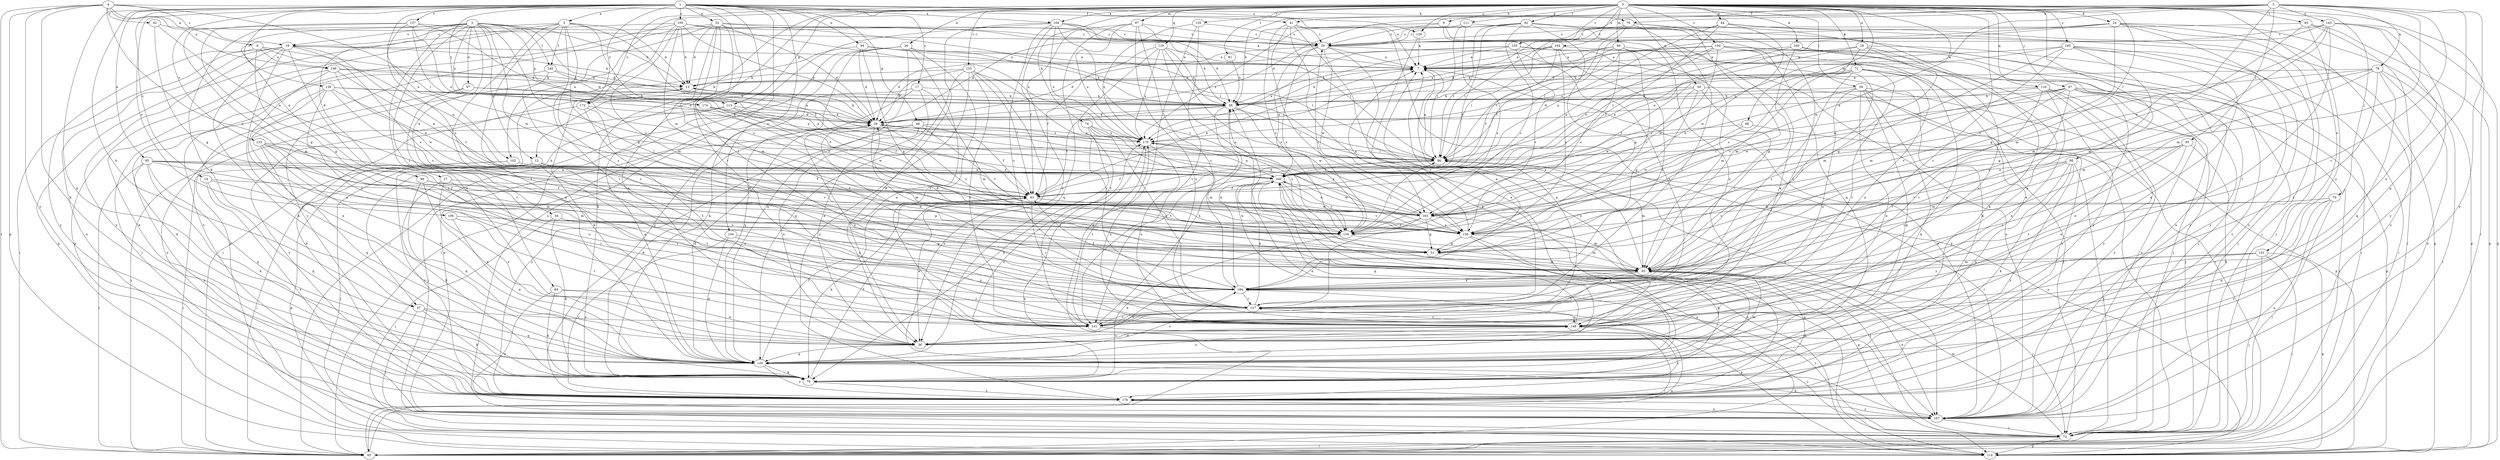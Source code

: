 strict digraph  {
0;
1;
2;
3;
4;
5;
6;
7;
9;
12;
13;
14;
17;
19;
20;
24;
26;
27;
28;
29;
30;
32;
34;
36;
41;
42;
43;
44;
48;
51;
57;
58;
59;
65;
67;
70;
71;
72;
74;
76;
78;
79;
80;
81;
82;
83;
84;
85;
86;
87;
88;
89;
93;
94;
95;
97;
99;
100;
101;
102;
104;
105;
106;
107;
111;
113;
114;
116;
119;
120;
127;
129;
133;
134;
135;
137;
139;
140;
141;
143;
146;
148;
150;
153;
154;
156;
160;
163;
164;
169;
170;
172;
174;
176;
183;
184;
0 -> 9  [label=b];
0 -> 12  [label=b];
0 -> 24  [label=d];
0 -> 26  [label=d];
0 -> 29  [label=e];
0 -> 30  [label=e];
0 -> 44  [label=g];
0 -> 57  [label=h];
0 -> 59  [label=i];
0 -> 65  [label=i];
0 -> 67  [label=j];
0 -> 70  [label=j];
0 -> 71  [label=j];
0 -> 74  [label=k];
0 -> 80  [label=l];
0 -> 81  [label=l];
0 -> 82  [label=l];
0 -> 83  [label=l];
0 -> 87  [label=m];
0 -> 88  [label=m];
0 -> 89  [label=m];
0 -> 93  [label=m];
0 -> 101  [label=o];
0 -> 102  [label=o];
0 -> 111  [label=p];
0 -> 113  [label=p];
0 -> 116  [label=q];
0 -> 119  [label=q];
0 -> 127  [label=r];
0 -> 129  [label=s];
0 -> 135  [label=t];
0 -> 150  [label=v];
0 -> 153  [label=v];
0 -> 154  [label=v];
0 -> 160  [label=w];
0 -> 163  [label=w];
0 -> 164  [label=x];
0 -> 169  [label=x];
0 -> 172  [label=y];
0 -> 183  [label=z];
1 -> 5  [label=a];
1 -> 14  [label=c];
1 -> 17  [label=c];
1 -> 32  [label=e];
1 -> 41  [label=f];
1 -> 48  [label=g];
1 -> 57  [label=h];
1 -> 76  [label=k];
1 -> 94  [label=n];
1 -> 95  [label=n];
1 -> 102  [label=o];
1 -> 104  [label=o];
1 -> 105  [label=o];
1 -> 106  [label=o];
1 -> 107  [label=o];
1 -> 120  [label=q];
1 -> 127  [label=r];
1 -> 129  [label=s];
1 -> 133  [label=s];
1 -> 137  [label=t];
1 -> 139  [label=t];
1 -> 169  [label=x];
1 -> 172  [label=y];
1 -> 174  [label=y];
1 -> 184  [label=z];
2 -> 12  [label=b];
2 -> 13  [label=b];
2 -> 19  [label=c];
2 -> 27  [label=d];
2 -> 28  [label=d];
2 -> 34  [label=e];
2 -> 36  [label=e];
2 -> 57  [label=h];
2 -> 84  [label=l];
2 -> 97  [label=n];
2 -> 99  [label=n];
2 -> 113  [label=p];
2 -> 140  [label=t];
2 -> 156  [label=v];
2 -> 163  [label=w];
2 -> 174  [label=y];
3 -> 28  [label=d];
3 -> 41  [label=f];
3 -> 58  [label=h];
3 -> 76  [label=k];
3 -> 78  [label=k];
3 -> 85  [label=l];
3 -> 93  [label=m];
3 -> 100  [label=n];
3 -> 120  [label=q];
3 -> 127  [label=r];
3 -> 143  [label=u];
3 -> 163  [label=w];
3 -> 170  [label=x];
3 -> 176  [label=y];
4 -> 6  [label=a];
4 -> 7  [label=a];
4 -> 19  [label=c];
4 -> 42  [label=f];
4 -> 65  [label=i];
4 -> 79  [label=k];
4 -> 86  [label=l];
4 -> 114  [label=p];
4 -> 134  [label=s];
4 -> 146  [label=u];
4 -> 176  [label=y];
5 -> 13  [label=b];
5 -> 19  [label=c];
5 -> 43  [label=f];
5 -> 51  [label=g];
5 -> 100  [label=n];
5 -> 114  [label=p];
5 -> 120  [label=q];
5 -> 140  [label=t];
5 -> 141  [label=t];
5 -> 184  [label=z];
6 -> 51  [label=g];
6 -> 58  [label=h];
6 -> 100  [label=n];
6 -> 146  [label=u];
6 -> 176  [label=y];
7 -> 13  [label=b];
7 -> 58  [label=h];
7 -> 107  [label=o];
9 -> 20  [label=c];
9 -> 141  [label=t];
9 -> 148  [label=u];
9 -> 170  [label=x];
12 -> 65  [label=i];
12 -> 72  [label=j];
12 -> 100  [label=n];
12 -> 141  [label=t];
12 -> 148  [label=u];
12 -> 176  [label=y];
13 -> 58  [label=h];
13 -> 100  [label=n];
14 -> 43  [label=f];
14 -> 120  [label=q];
14 -> 127  [label=r];
14 -> 176  [label=y];
17 -> 36  [label=e];
17 -> 58  [label=h];
17 -> 93  [label=m];
17 -> 107  [label=o];
17 -> 120  [label=q];
19 -> 7  [label=a];
19 -> 13  [label=b];
19 -> 65  [label=i];
19 -> 79  [label=k];
19 -> 107  [label=o];
19 -> 120  [label=q];
19 -> 134  [label=s];
19 -> 141  [label=t];
19 -> 156  [label=v];
19 -> 176  [label=y];
20 -> 7  [label=a];
20 -> 28  [label=d];
20 -> 36  [label=e];
20 -> 100  [label=n];
20 -> 107  [label=o];
20 -> 134  [label=s];
20 -> 163  [label=w];
24 -> 20  [label=c];
24 -> 51  [label=g];
24 -> 65  [label=i];
24 -> 72  [label=j];
24 -> 86  [label=l];
24 -> 100  [label=n];
24 -> 107  [label=o];
24 -> 114  [label=p];
26 -> 7  [label=a];
26 -> 36  [label=e];
26 -> 65  [label=i];
26 -> 79  [label=k];
26 -> 120  [label=q];
26 -> 141  [label=t];
26 -> 176  [label=y];
27 -> 36  [label=e];
27 -> 43  [label=f];
27 -> 79  [label=k];
27 -> 127  [label=r];
28 -> 13  [label=b];
28 -> 86  [label=l];
28 -> 93  [label=m];
28 -> 134  [label=s];
28 -> 148  [label=u];
28 -> 170  [label=x];
29 -> 7  [label=a];
29 -> 93  [label=m];
29 -> 100  [label=n];
29 -> 107  [label=o];
29 -> 134  [label=s];
29 -> 148  [label=u];
30 -> 28  [label=d];
30 -> 51  [label=g];
30 -> 58  [label=h];
30 -> 163  [label=w];
30 -> 176  [label=y];
30 -> 184  [label=z];
32 -> 13  [label=b];
32 -> 20  [label=c];
32 -> 28  [label=d];
32 -> 36  [label=e];
32 -> 79  [label=k];
32 -> 86  [label=l];
32 -> 93  [label=m];
32 -> 114  [label=p];
32 -> 134  [label=s];
32 -> 176  [label=y];
34 -> 72  [label=j];
34 -> 79  [label=k];
34 -> 156  [label=v];
34 -> 184  [label=z];
36 -> 120  [label=q];
36 -> 148  [label=u];
41 -> 20  [label=c];
41 -> 79  [label=k];
41 -> 114  [label=p];
41 -> 134  [label=s];
41 -> 156  [label=v];
41 -> 176  [label=y];
42 -> 20  [label=c];
42 -> 51  [label=g];
42 -> 100  [label=n];
43 -> 7  [label=a];
43 -> 36  [label=e];
43 -> 79  [label=k];
43 -> 127  [label=r];
43 -> 156  [label=v];
43 -> 163  [label=w];
44 -> 20  [label=c];
44 -> 43  [label=f];
44 -> 72  [label=j];
44 -> 100  [label=n];
44 -> 114  [label=p];
44 -> 163  [label=w];
48 -> 36  [label=e];
48 -> 43  [label=f];
48 -> 72  [label=j];
48 -> 156  [label=v];
48 -> 170  [label=x];
48 -> 176  [label=y];
51 -> 28  [label=d];
51 -> 93  [label=m];
57 -> 72  [label=j];
57 -> 79  [label=k];
57 -> 120  [label=q];
57 -> 148  [label=u];
58 -> 28  [label=d];
58 -> 43  [label=f];
58 -> 107  [label=o];
58 -> 141  [label=t];
58 -> 163  [label=w];
59 -> 36  [label=e];
59 -> 58  [label=h];
59 -> 72  [label=j];
59 -> 79  [label=k];
59 -> 100  [label=n];
59 -> 114  [label=p];
59 -> 120  [label=q];
59 -> 148  [label=u];
65 -> 100  [label=n];
65 -> 148  [label=u];
65 -> 170  [label=x];
67 -> 36  [label=e];
67 -> 58  [label=h];
67 -> 65  [label=i];
67 -> 100  [label=n];
67 -> 107  [label=o];
67 -> 114  [label=p];
67 -> 127  [label=r];
67 -> 156  [label=v];
67 -> 163  [label=w];
70 -> 72  [label=j];
70 -> 107  [label=o];
70 -> 120  [label=q];
70 -> 156  [label=v];
70 -> 163  [label=w];
70 -> 176  [label=y];
71 -> 13  [label=b];
71 -> 43  [label=f];
71 -> 65  [label=i];
71 -> 72  [label=j];
71 -> 141  [label=t];
71 -> 148  [label=u];
71 -> 156  [label=v];
71 -> 184  [label=z];
72 -> 65  [label=i];
72 -> 93  [label=m];
72 -> 114  [label=p];
72 -> 184  [label=z];
74 -> 79  [label=k];
74 -> 93  [label=m];
74 -> 127  [label=r];
74 -> 134  [label=s];
74 -> 170  [label=x];
76 -> 20  [label=c];
76 -> 43  [label=f];
76 -> 86  [label=l];
76 -> 93  [label=m];
76 -> 127  [label=r];
76 -> 141  [label=t];
78 -> 13  [label=b];
78 -> 51  [label=g];
78 -> 65  [label=i];
78 -> 86  [label=l];
78 -> 93  [label=m];
78 -> 107  [label=o];
78 -> 120  [label=q];
78 -> 141  [label=t];
79 -> 28  [label=d];
79 -> 43  [label=f];
79 -> 170  [label=x];
79 -> 176  [label=y];
80 -> 72  [label=j];
80 -> 79  [label=k];
80 -> 100  [label=n];
80 -> 120  [label=q];
80 -> 156  [label=v];
80 -> 176  [label=y];
80 -> 184  [label=z];
81 -> 58  [label=h];
82 -> 20  [label=c];
82 -> 28  [label=d];
82 -> 36  [label=e];
82 -> 43  [label=f];
82 -> 51  [label=g];
82 -> 79  [label=k];
82 -> 86  [label=l];
82 -> 120  [label=q];
82 -> 134  [label=s];
83 -> 20  [label=c];
83 -> 93  [label=m];
83 -> 107  [label=o];
83 -> 114  [label=p];
83 -> 148  [label=u];
84 -> 36  [label=e];
84 -> 79  [label=k];
84 -> 107  [label=o];
84 -> 127  [label=r];
85 -> 79  [label=k];
85 -> 86  [label=l];
85 -> 93  [label=m];
85 -> 127  [label=r];
85 -> 141  [label=t];
85 -> 148  [label=u];
86 -> 7  [label=a];
86 -> 43  [label=f];
86 -> 93  [label=m];
86 -> 100  [label=n];
87 -> 20  [label=c];
87 -> 36  [label=e];
87 -> 86  [label=l];
87 -> 120  [label=q];
87 -> 148  [label=u];
87 -> 170  [label=x];
87 -> 184  [label=z];
88 -> 72  [label=j];
88 -> 163  [label=w];
88 -> 170  [label=x];
89 -> 7  [label=a];
89 -> 36  [label=e];
89 -> 58  [label=h];
89 -> 86  [label=l];
89 -> 93  [label=m];
89 -> 134  [label=s];
89 -> 156  [label=v];
93 -> 7  [label=a];
93 -> 72  [label=j];
93 -> 107  [label=o];
93 -> 141  [label=t];
93 -> 184  [label=z];
94 -> 7  [label=a];
94 -> 28  [label=d];
94 -> 51  [label=g];
94 -> 58  [label=h];
94 -> 65  [label=i];
94 -> 86  [label=l];
95 -> 43  [label=f];
95 -> 65  [label=i];
95 -> 79  [label=k];
95 -> 93  [label=m];
95 -> 100  [label=n];
95 -> 120  [label=q];
95 -> 156  [label=v];
95 -> 176  [label=y];
97 -> 43  [label=f];
97 -> 58  [label=h];
97 -> 107  [label=o];
97 -> 127  [label=r];
99 -> 36  [label=e];
99 -> 43  [label=f];
99 -> 51  [label=g];
99 -> 120  [label=q];
100 -> 43  [label=f];
100 -> 79  [label=k];
100 -> 114  [label=p];
100 -> 120  [label=q];
100 -> 156  [label=v];
100 -> 163  [label=w];
101 -> 65  [label=i];
101 -> 72  [label=j];
101 -> 93  [label=m];
101 -> 114  [label=p];
101 -> 148  [label=u];
101 -> 184  [label=z];
102 -> 65  [label=i];
102 -> 100  [label=n];
102 -> 114  [label=p];
104 -> 51  [label=g];
104 -> 120  [label=q];
104 -> 148  [label=u];
104 -> 176  [label=y];
105 -> 13  [label=b];
105 -> 20  [label=c];
105 -> 28  [label=d];
105 -> 58  [label=h];
105 -> 93  [label=m];
105 -> 107  [label=o];
105 -> 114  [label=p];
105 -> 141  [label=t];
105 -> 163  [label=w];
105 -> 170  [label=x];
106 -> 120  [label=q];
106 -> 134  [label=s];
106 -> 141  [label=t];
107 -> 72  [label=j];
107 -> 86  [label=l];
107 -> 120  [label=q];
107 -> 176  [label=y];
111 -> 20  [label=c];
111 -> 86  [label=l];
111 -> 107  [label=o];
111 -> 134  [label=s];
113 -> 28  [label=d];
113 -> 43  [label=f];
113 -> 65  [label=i];
113 -> 120  [label=q];
113 -> 163  [label=w];
114 -> 100  [label=n];
116 -> 28  [label=d];
116 -> 36  [label=e];
116 -> 58  [label=h];
116 -> 72  [label=j];
116 -> 107  [label=o];
116 -> 141  [label=t];
116 -> 176  [label=y];
119 -> 7  [label=a];
119 -> 43  [label=f];
119 -> 58  [label=h];
119 -> 134  [label=s];
119 -> 141  [label=t];
119 -> 156  [label=v];
119 -> 170  [label=x];
120 -> 13  [label=b];
120 -> 28  [label=d];
120 -> 43  [label=f];
120 -> 79  [label=k];
120 -> 93  [label=m];
120 -> 100  [label=n];
120 -> 148  [label=u];
120 -> 176  [label=y];
120 -> 184  [label=z];
127 -> 100  [label=n];
127 -> 141  [label=t];
127 -> 148  [label=u];
129 -> 7  [label=a];
129 -> 127  [label=r];
133 -> 36  [label=e];
133 -> 86  [label=l];
133 -> 93  [label=m];
133 -> 120  [label=q];
133 -> 134  [label=s];
133 -> 148  [label=u];
134 -> 20  [label=c];
134 -> 79  [label=k];
134 -> 86  [label=l];
134 -> 93  [label=m];
135 -> 20  [label=c];
135 -> 107  [label=o];
135 -> 141  [label=t];
135 -> 170  [label=x];
137 -> 20  [label=c];
137 -> 28  [label=d];
137 -> 51  [label=g];
137 -> 86  [label=l];
137 -> 93  [label=m];
137 -> 134  [label=s];
137 -> 170  [label=x];
139 -> 28  [label=d];
139 -> 36  [label=e];
139 -> 58  [label=h];
139 -> 79  [label=k];
139 -> 100  [label=n];
139 -> 134  [label=s];
139 -> 184  [label=z];
140 -> 13  [label=b];
140 -> 72  [label=j];
140 -> 100  [label=n];
140 -> 184  [label=z];
141 -> 7  [label=a];
141 -> 58  [label=h];
141 -> 65  [label=i];
141 -> 72  [label=j];
143 -> 20  [label=c];
143 -> 28  [label=d];
143 -> 93  [label=m];
143 -> 114  [label=p];
143 -> 134  [label=s];
143 -> 141  [label=t];
143 -> 148  [label=u];
143 -> 176  [label=y];
146 -> 13  [label=b];
146 -> 58  [label=h];
146 -> 79  [label=k];
146 -> 100  [label=n];
146 -> 148  [label=u];
146 -> 163  [label=w];
148 -> 36  [label=e];
148 -> 58  [label=h];
148 -> 127  [label=r];
148 -> 170  [label=x];
148 -> 176  [label=y];
150 -> 7  [label=a];
150 -> 28  [label=d];
150 -> 72  [label=j];
150 -> 79  [label=k];
150 -> 156  [label=v];
150 -> 170  [label=x];
153 -> 13  [label=b];
153 -> 28  [label=d];
153 -> 43  [label=f];
153 -> 107  [label=o];
153 -> 120  [label=q];
153 -> 127  [label=r];
153 -> 141  [label=t];
153 -> 176  [label=y];
154 -> 7  [label=a];
154 -> 36  [label=e];
154 -> 58  [label=h];
154 -> 72  [label=j];
154 -> 100  [label=n];
154 -> 163  [label=w];
154 -> 170  [label=x];
154 -> 176  [label=y];
154 -> 184  [label=z];
156 -> 7  [label=a];
156 -> 51  [label=g];
156 -> 72  [label=j];
156 -> 79  [label=k];
156 -> 114  [label=p];
160 -> 7  [label=a];
160 -> 51  [label=g];
160 -> 65  [label=i];
160 -> 100  [label=n];
160 -> 148  [label=u];
163 -> 28  [label=d];
163 -> 51  [label=g];
163 -> 93  [label=m];
163 -> 100  [label=n];
163 -> 127  [label=r];
163 -> 134  [label=s];
163 -> 156  [label=v];
163 -> 170  [label=x];
164 -> 7  [label=a];
164 -> 43  [label=f];
164 -> 58  [label=h];
164 -> 86  [label=l];
164 -> 156  [label=v];
164 -> 176  [label=y];
164 -> 184  [label=z];
169 -> 7  [label=a];
169 -> 20  [label=c];
169 -> 36  [label=e];
169 -> 43  [label=f];
169 -> 58  [label=h];
169 -> 65  [label=i];
169 -> 156  [label=v];
169 -> 170  [label=x];
169 -> 184  [label=z];
170 -> 86  [label=l];
170 -> 100  [label=n];
170 -> 141  [label=t];
170 -> 148  [label=u];
172 -> 28  [label=d];
172 -> 93  [label=m];
172 -> 141  [label=t];
172 -> 176  [label=y];
174 -> 28  [label=d];
174 -> 43  [label=f];
174 -> 170  [label=x];
176 -> 13  [label=b];
176 -> 93  [label=m];
176 -> 107  [label=o];
183 -> 7  [label=a];
183 -> 36  [label=e];
183 -> 51  [label=g];
183 -> 65  [label=i];
183 -> 86  [label=l];
183 -> 93  [label=m];
183 -> 176  [label=y];
183 -> 184  [label=z];
184 -> 7  [label=a];
184 -> 28  [label=d];
184 -> 36  [label=e];
184 -> 43  [label=f];
184 -> 58  [label=h];
184 -> 114  [label=p];
184 -> 127  [label=r];
}
